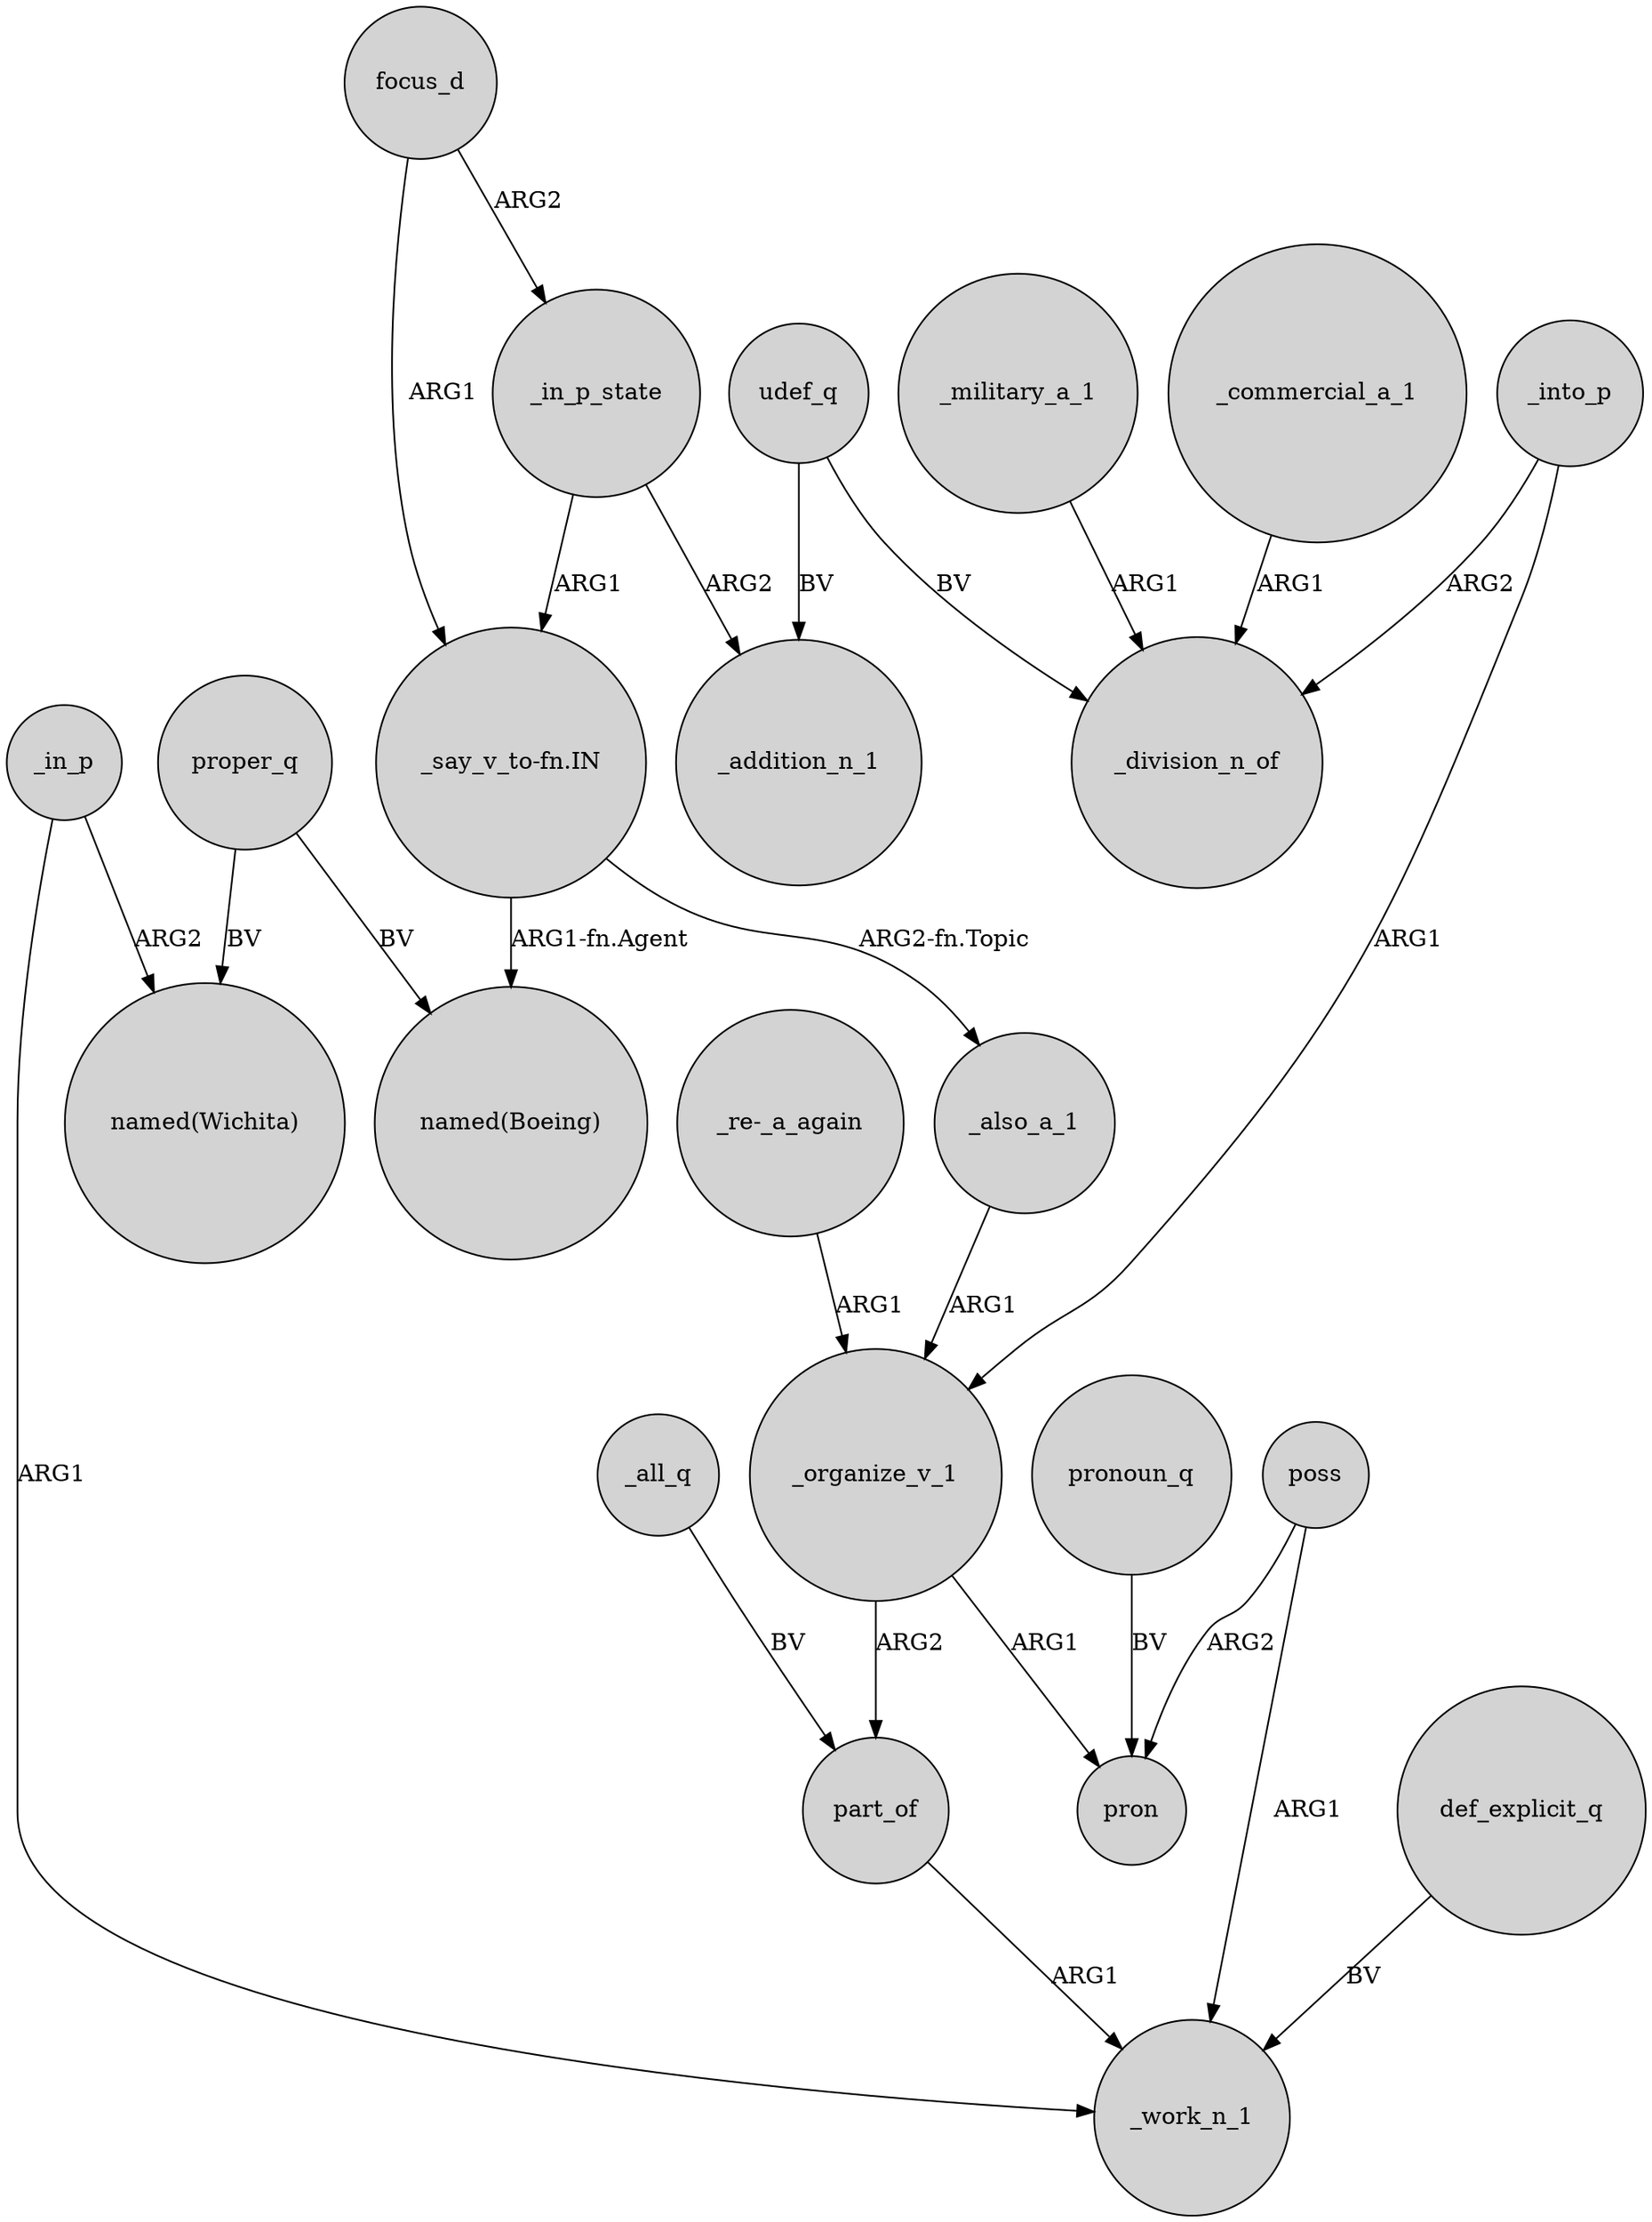 digraph {
	node [shape=circle style=filled]
	_organize_v_1 -> pron [label=ARG1]
	"_say_v_to-fn.IN" -> _also_a_1 [label="ARG2-fn.Topic"]
	_all_q -> part_of [label=BV]
	poss -> pron [label=ARG2]
	focus_d -> _in_p_state [label=ARG2]
	poss -> _work_n_1 [label=ARG1]
	"_say_v_to-fn.IN" -> "named(Boeing)" [label="ARG1-fn.Agent"]
	_organize_v_1 -> part_of [label=ARG2]
	proper_q -> "named(Wichita)" [label=BV]
	proper_q -> "named(Boeing)" [label=BV]
	_in_p -> _work_n_1 [label=ARG1]
	_military_a_1 -> _division_n_of [label=ARG1]
	_commercial_a_1 -> _division_n_of [label=ARG1]
	pronoun_q -> pron [label=BV]
	_also_a_1 -> _organize_v_1 [label=ARG1]
	part_of -> _work_n_1 [label=ARG1]
	_in_p_state -> _addition_n_1 [label=ARG2]
	udef_q -> _division_n_of [label=BV]
	def_explicit_q -> _work_n_1 [label=BV]
	_in_p -> "named(Wichita)" [label=ARG2]
	"_re-_a_again" -> _organize_v_1 [label=ARG1]
	_into_p -> _division_n_of [label=ARG2]
	_in_p_state -> "_say_v_to-fn.IN" [label=ARG1]
	udef_q -> _addition_n_1 [label=BV]
	focus_d -> "_say_v_to-fn.IN" [label=ARG1]
	_into_p -> _organize_v_1 [label=ARG1]
}
